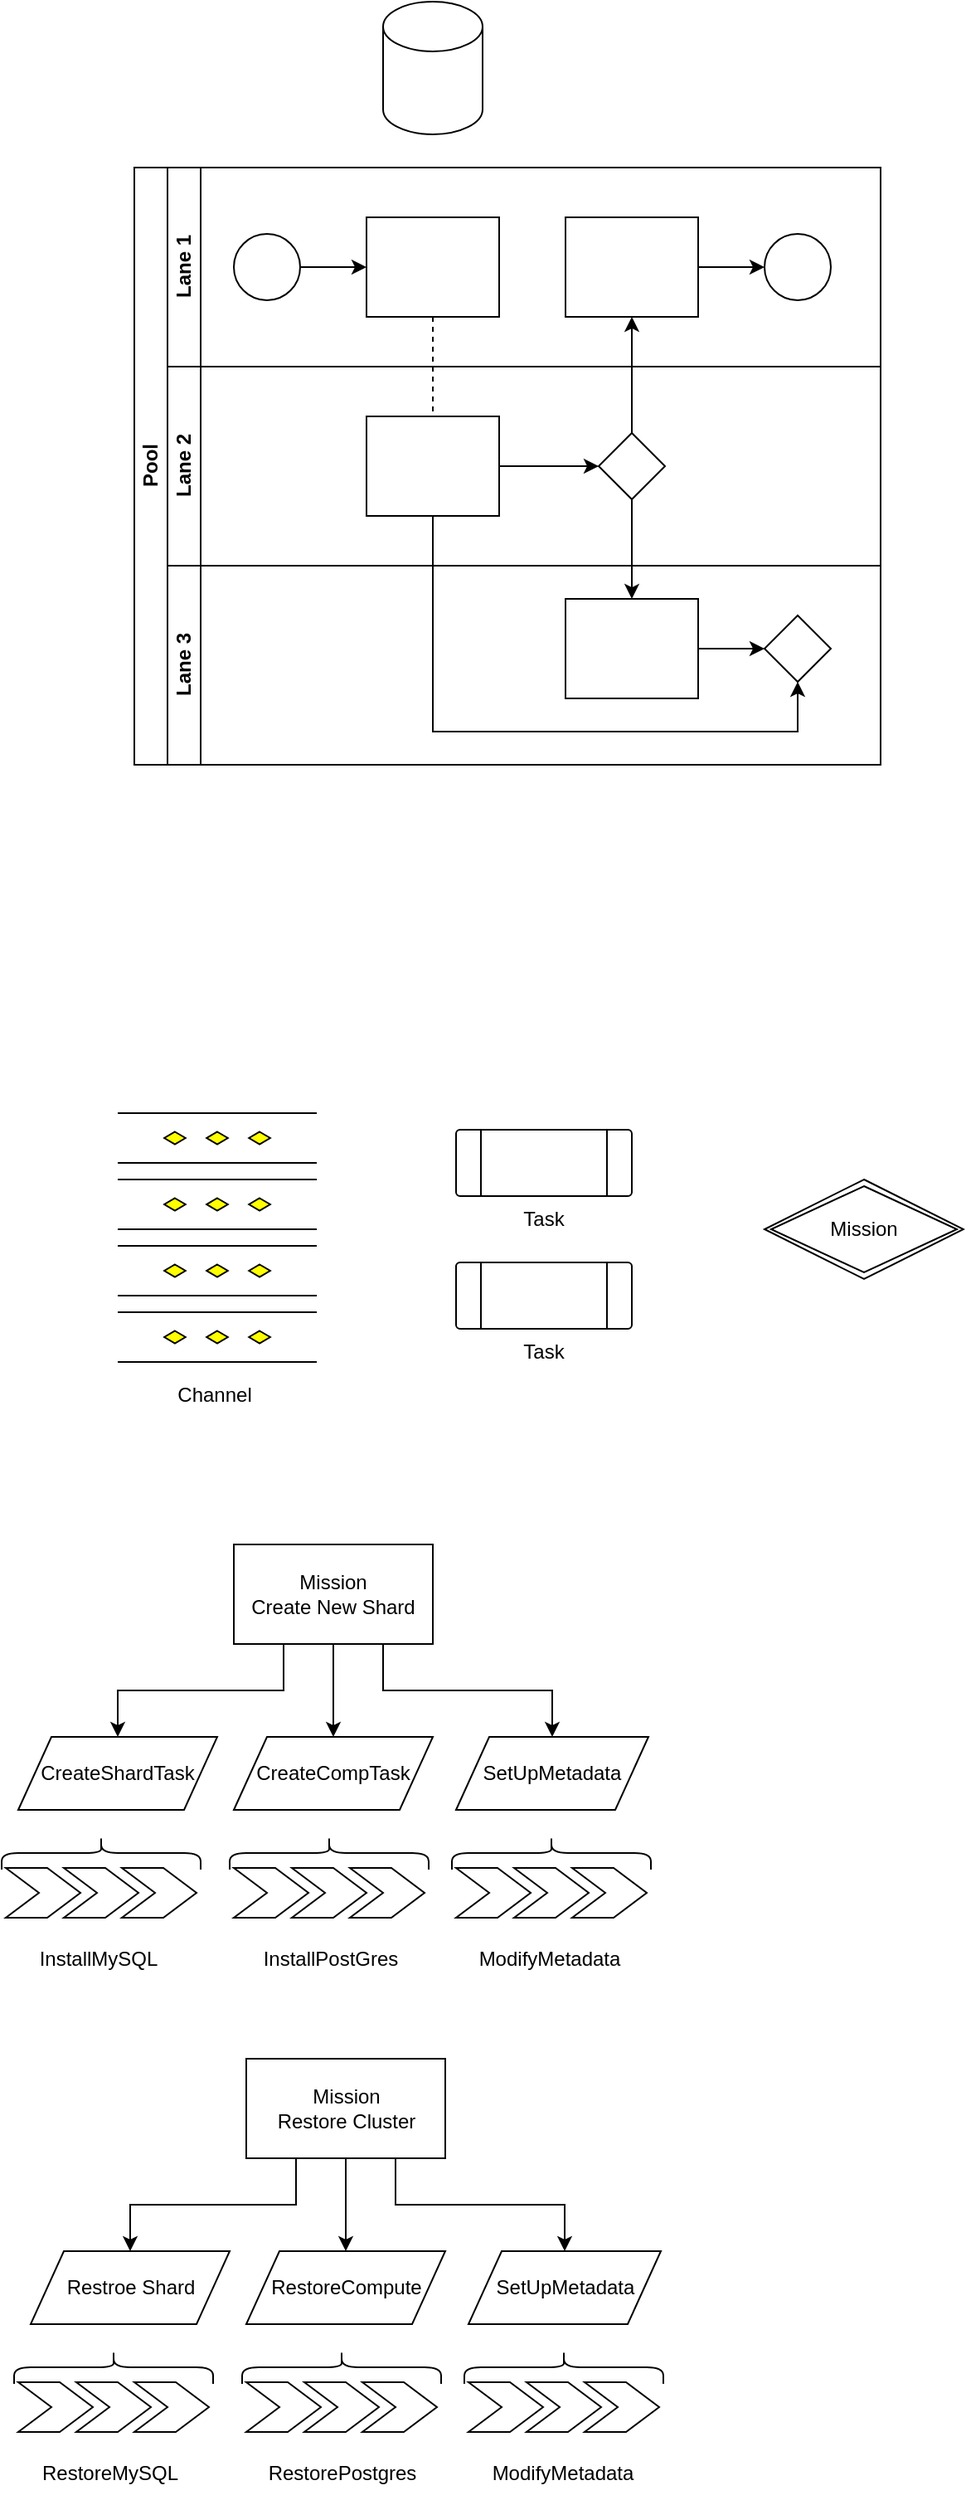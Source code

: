 <mxfile version="20.0.3" type="github">
  <diagram id="prtHgNgQTEPvFCAcTncT" name="Page-1">
    <mxGraphModel dx="1123" dy="866" grid="1" gridSize="10" guides="1" tooltips="1" connect="1" arrows="1" fold="1" page="1" pageScale="1" pageWidth="827" pageHeight="1169" math="0" shadow="0">
      <root>
        <mxCell id="0" />
        <mxCell id="1" parent="0" />
        <mxCell id="dNxyNK7c78bLwvsdeMH5-19" value="Pool" style="swimlane;html=1;childLayout=stackLayout;resizeParent=1;resizeParentMax=0;horizontal=0;startSize=20;horizontalStack=0;" parent="1" vertex="1">
          <mxGeometry x="120" y="120" width="450" height="360" as="geometry" />
        </mxCell>
        <mxCell id="dNxyNK7c78bLwvsdeMH5-27" value="" style="edgeStyle=orthogonalEdgeStyle;rounded=0;orthogonalLoop=1;jettySize=auto;html=1;dashed=1;endArrow=none;endFill=0;" parent="dNxyNK7c78bLwvsdeMH5-19" source="dNxyNK7c78bLwvsdeMH5-24" target="dNxyNK7c78bLwvsdeMH5-26" edge="1">
          <mxGeometry relative="1" as="geometry" />
        </mxCell>
        <mxCell id="dNxyNK7c78bLwvsdeMH5-31" style="edgeStyle=orthogonalEdgeStyle;rounded=0;orthogonalLoop=1;jettySize=auto;html=1;endArrow=classic;endFill=1;" parent="dNxyNK7c78bLwvsdeMH5-19" source="dNxyNK7c78bLwvsdeMH5-28" target="dNxyNK7c78bLwvsdeMH5-30" edge="1">
          <mxGeometry relative="1" as="geometry" />
        </mxCell>
        <mxCell id="dNxyNK7c78bLwvsdeMH5-35" style="edgeStyle=orthogonalEdgeStyle;rounded=0;orthogonalLoop=1;jettySize=auto;html=1;endArrow=classic;endFill=1;" parent="dNxyNK7c78bLwvsdeMH5-19" source="dNxyNK7c78bLwvsdeMH5-28" target="dNxyNK7c78bLwvsdeMH5-34" edge="1">
          <mxGeometry relative="1" as="geometry" />
        </mxCell>
        <mxCell id="dNxyNK7c78bLwvsdeMH5-38" style="edgeStyle=orthogonalEdgeStyle;rounded=0;orthogonalLoop=1;jettySize=auto;html=1;endArrow=classic;endFill=1;" parent="dNxyNK7c78bLwvsdeMH5-19" source="dNxyNK7c78bLwvsdeMH5-26" target="dNxyNK7c78bLwvsdeMH5-36" edge="1">
          <mxGeometry relative="1" as="geometry">
            <Array as="points">
              <mxPoint x="180" y="340" />
              <mxPoint x="400" y="340" />
            </Array>
          </mxGeometry>
        </mxCell>
        <mxCell id="dNxyNK7c78bLwvsdeMH5-20" value="Lane 1" style="swimlane;html=1;startSize=20;horizontal=0;" parent="dNxyNK7c78bLwvsdeMH5-19" vertex="1">
          <mxGeometry x="20" width="430" height="120" as="geometry" />
        </mxCell>
        <mxCell id="dNxyNK7c78bLwvsdeMH5-25" value="" style="edgeStyle=orthogonalEdgeStyle;rounded=0;orthogonalLoop=1;jettySize=auto;html=1;" parent="dNxyNK7c78bLwvsdeMH5-20" source="dNxyNK7c78bLwvsdeMH5-23" target="dNxyNK7c78bLwvsdeMH5-24" edge="1">
          <mxGeometry relative="1" as="geometry" />
        </mxCell>
        <mxCell id="dNxyNK7c78bLwvsdeMH5-23" value="" style="ellipse;whiteSpace=wrap;html=1;" parent="dNxyNK7c78bLwvsdeMH5-20" vertex="1">
          <mxGeometry x="40" y="40" width="40" height="40" as="geometry" />
        </mxCell>
        <mxCell id="dNxyNK7c78bLwvsdeMH5-24" value="" style="rounded=0;whiteSpace=wrap;html=1;fontFamily=Helvetica;fontSize=12;fontColor=#000000;align=center;" parent="dNxyNK7c78bLwvsdeMH5-20" vertex="1">
          <mxGeometry x="120" y="30" width="80" height="60" as="geometry" />
        </mxCell>
        <mxCell id="dNxyNK7c78bLwvsdeMH5-33" value="" style="edgeStyle=orthogonalEdgeStyle;rounded=0;orthogonalLoop=1;jettySize=auto;html=1;endArrow=classic;endFill=1;" parent="dNxyNK7c78bLwvsdeMH5-20" source="dNxyNK7c78bLwvsdeMH5-30" target="dNxyNK7c78bLwvsdeMH5-32" edge="1">
          <mxGeometry relative="1" as="geometry" />
        </mxCell>
        <mxCell id="dNxyNK7c78bLwvsdeMH5-30" value="" style="rounded=0;whiteSpace=wrap;html=1;fontFamily=Helvetica;fontSize=12;fontColor=#000000;align=center;" parent="dNxyNK7c78bLwvsdeMH5-20" vertex="1">
          <mxGeometry x="240" y="30" width="80" height="60" as="geometry" />
        </mxCell>
        <mxCell id="dNxyNK7c78bLwvsdeMH5-32" value="" style="ellipse;whiteSpace=wrap;html=1;" parent="dNxyNK7c78bLwvsdeMH5-20" vertex="1">
          <mxGeometry x="360" y="40" width="40" height="40" as="geometry" />
        </mxCell>
        <mxCell id="dNxyNK7c78bLwvsdeMH5-21" value="Lane 2" style="swimlane;html=1;startSize=20;horizontal=0;" parent="dNxyNK7c78bLwvsdeMH5-19" vertex="1">
          <mxGeometry x="20" y="120" width="430" height="120" as="geometry" />
        </mxCell>
        <mxCell id="dNxyNK7c78bLwvsdeMH5-29" value="" style="edgeStyle=orthogonalEdgeStyle;rounded=0;orthogonalLoop=1;jettySize=auto;html=1;endArrow=classic;endFill=1;" parent="dNxyNK7c78bLwvsdeMH5-21" source="dNxyNK7c78bLwvsdeMH5-26" target="dNxyNK7c78bLwvsdeMH5-28" edge="1">
          <mxGeometry relative="1" as="geometry" />
        </mxCell>
        <mxCell id="dNxyNK7c78bLwvsdeMH5-26" value="" style="rounded=0;whiteSpace=wrap;html=1;fontFamily=Helvetica;fontSize=12;fontColor=#000000;align=center;" parent="dNxyNK7c78bLwvsdeMH5-21" vertex="1">
          <mxGeometry x="120" y="30" width="80" height="60" as="geometry" />
        </mxCell>
        <mxCell id="dNxyNK7c78bLwvsdeMH5-28" value="" style="rhombus;whiteSpace=wrap;html=1;fontFamily=Helvetica;fontSize=12;fontColor=#000000;align=center;" parent="dNxyNK7c78bLwvsdeMH5-21" vertex="1">
          <mxGeometry x="260" y="40" width="40" height="40" as="geometry" />
        </mxCell>
        <mxCell id="dNxyNK7c78bLwvsdeMH5-22" value="Lane 3" style="swimlane;html=1;startSize=20;horizontal=0;" parent="dNxyNK7c78bLwvsdeMH5-19" vertex="1">
          <mxGeometry x="20" y="240" width="430" height="120" as="geometry" />
        </mxCell>
        <mxCell id="dNxyNK7c78bLwvsdeMH5-37" value="" style="edgeStyle=orthogonalEdgeStyle;rounded=0;orthogonalLoop=1;jettySize=auto;html=1;endArrow=classic;endFill=1;" parent="dNxyNK7c78bLwvsdeMH5-22" source="dNxyNK7c78bLwvsdeMH5-34" target="dNxyNK7c78bLwvsdeMH5-36" edge="1">
          <mxGeometry relative="1" as="geometry" />
        </mxCell>
        <mxCell id="dNxyNK7c78bLwvsdeMH5-34" value="" style="rounded=0;whiteSpace=wrap;html=1;fontFamily=Helvetica;fontSize=12;fontColor=#000000;align=center;" parent="dNxyNK7c78bLwvsdeMH5-22" vertex="1">
          <mxGeometry x="240" y="20" width="80" height="60" as="geometry" />
        </mxCell>
        <mxCell id="dNxyNK7c78bLwvsdeMH5-36" value="" style="rhombus;whiteSpace=wrap;html=1;fontFamily=Helvetica;fontSize=12;fontColor=#000000;align=center;" parent="dNxyNK7c78bLwvsdeMH5-22" vertex="1">
          <mxGeometry x="360" y="30" width="40" height="40" as="geometry" />
        </mxCell>
        <mxCell id="k6elhWPCucTJ_Q1FRbf9-1" value="" style="shape=cylinder3;whiteSpace=wrap;html=1;boundedLbl=1;backgroundOutline=1;size=15;" parent="1" vertex="1">
          <mxGeometry x="270" y="20" width="60" height="80" as="geometry" />
        </mxCell>
        <mxCell id="KQ-AOnIlCC4MhgQQMdGl-1" value="" style="verticalLabelPosition=bottom;verticalAlign=top;html=1;shape=mxgraph.flowchart.parallel_mode;pointerEvents=1" parent="1" vertex="1">
          <mxGeometry x="110" y="690" width="120" height="30" as="geometry" />
        </mxCell>
        <mxCell id="KQ-AOnIlCC4MhgQQMdGl-3" value="" style="verticalLabelPosition=bottom;verticalAlign=top;html=1;shape=mxgraph.flowchart.parallel_mode;pointerEvents=1" parent="1" vertex="1">
          <mxGeometry x="110" y="730" width="120" height="30" as="geometry" />
        </mxCell>
        <mxCell id="KQ-AOnIlCC4MhgQQMdGl-4" value="" style="verticalLabelPosition=bottom;verticalAlign=top;html=1;shape=mxgraph.flowchart.parallel_mode;pointerEvents=1" parent="1" vertex="1">
          <mxGeometry x="110" y="770" width="120" height="30" as="geometry" />
        </mxCell>
        <mxCell id="KQ-AOnIlCC4MhgQQMdGl-5" value="" style="verticalLabelPosition=bottom;verticalAlign=top;html=1;shape=mxgraph.flowchart.parallel_mode;pointerEvents=1" parent="1" vertex="1">
          <mxGeometry x="110" y="810" width="120" height="30" as="geometry" />
        </mxCell>
        <mxCell id="KQ-AOnIlCC4MhgQQMdGl-6" value="Task" style="verticalLabelPosition=bottom;verticalAlign=top;html=1;shape=process;whiteSpace=wrap;rounded=1;size=0.14;arcSize=6;" parent="1" vertex="1">
          <mxGeometry x="314" y="700" width="106" height="40" as="geometry" />
        </mxCell>
        <mxCell id="KQ-AOnIlCC4MhgQQMdGl-7" value="Task" style="verticalLabelPosition=bottom;verticalAlign=top;html=1;shape=process;whiteSpace=wrap;rounded=1;size=0.14;arcSize=6;" parent="1" vertex="1">
          <mxGeometry x="314" y="780" width="106" height="40" as="geometry" />
        </mxCell>
        <mxCell id="KQ-AOnIlCC4MhgQQMdGl-8" value="Mission" style="shape=rhombus;double=1;perimeter=rhombusPerimeter;whiteSpace=wrap;html=1;align=center;" parent="1" vertex="1">
          <mxGeometry x="500" y="730" width="120" height="60" as="geometry" />
        </mxCell>
        <mxCell id="KQ-AOnIlCC4MhgQQMdGl-9" value="Channel" style="text;html=1;align=center;verticalAlign=middle;resizable=0;points=[];autosize=1;strokeColor=none;fillColor=none;" parent="1" vertex="1">
          <mxGeometry x="133" y="845" width="70" height="30" as="geometry" />
        </mxCell>
        <mxCell id="fA9q8e-dh3DAiv0axQja-4" style="edgeStyle=orthogonalEdgeStyle;rounded=0;orthogonalLoop=1;jettySize=auto;html=1;exitX=0.25;exitY=1;exitDx=0;exitDy=0;entryX=0.5;entryY=0;entryDx=0;entryDy=0;" edge="1" parent="1" source="fA9q8e-dh3DAiv0axQja-2" target="fA9q8e-dh3DAiv0axQja-3">
          <mxGeometry relative="1" as="geometry" />
        </mxCell>
        <mxCell id="fA9q8e-dh3DAiv0axQja-6" style="edgeStyle=orthogonalEdgeStyle;rounded=0;orthogonalLoop=1;jettySize=auto;html=1;exitX=0.5;exitY=1;exitDx=0;exitDy=0;" edge="1" parent="1" source="fA9q8e-dh3DAiv0axQja-2" target="fA9q8e-dh3DAiv0axQja-5">
          <mxGeometry relative="1" as="geometry" />
        </mxCell>
        <mxCell id="fA9q8e-dh3DAiv0axQja-8" style="edgeStyle=orthogonalEdgeStyle;rounded=0;orthogonalLoop=1;jettySize=auto;html=1;exitX=0.75;exitY=1;exitDx=0;exitDy=0;entryX=0.5;entryY=0;entryDx=0;entryDy=0;" edge="1" parent="1" source="fA9q8e-dh3DAiv0axQja-2" target="fA9q8e-dh3DAiv0axQja-7">
          <mxGeometry relative="1" as="geometry" />
        </mxCell>
        <mxCell id="fA9q8e-dh3DAiv0axQja-2" value="Mission&lt;br&gt;Create New Shard" style="rounded=0;whiteSpace=wrap;html=1;" vertex="1" parent="1">
          <mxGeometry x="180" y="950" width="120" height="60" as="geometry" />
        </mxCell>
        <mxCell id="fA9q8e-dh3DAiv0axQja-3" value="CreateShardTask" style="shape=parallelogram;perimeter=parallelogramPerimeter;whiteSpace=wrap;html=1;fixedSize=1;" vertex="1" parent="1">
          <mxGeometry x="50" y="1066" width="120" height="44" as="geometry" />
        </mxCell>
        <mxCell id="fA9q8e-dh3DAiv0axQja-5" value="CreateCompTask" style="shape=parallelogram;perimeter=parallelogramPerimeter;whiteSpace=wrap;html=1;fixedSize=1;" vertex="1" parent="1">
          <mxGeometry x="180" y="1066" width="120" height="44" as="geometry" />
        </mxCell>
        <mxCell id="fA9q8e-dh3DAiv0axQja-7" value="SetUpMetadata" style="shape=parallelogram;perimeter=parallelogramPerimeter;whiteSpace=wrap;html=1;fixedSize=1;" vertex="1" parent="1">
          <mxGeometry x="314" y="1066" width="116" height="44" as="geometry" />
        </mxCell>
        <mxCell id="fA9q8e-dh3DAiv0axQja-9" value="" style="shape=step;perimeter=stepPerimeter;whiteSpace=wrap;html=1;fixedSize=1;" vertex="1" parent="1">
          <mxGeometry x="42.5" y="1145" width="45" height="30" as="geometry" />
        </mxCell>
        <mxCell id="fA9q8e-dh3DAiv0axQja-11" value="" style="shape=step;perimeter=stepPerimeter;whiteSpace=wrap;html=1;fixedSize=1;" vertex="1" parent="1">
          <mxGeometry x="77.5" y="1145" width="45" height="30" as="geometry" />
        </mxCell>
        <mxCell id="fA9q8e-dh3DAiv0axQja-12" value="" style="shape=step;perimeter=stepPerimeter;whiteSpace=wrap;html=1;fixedSize=1;" vertex="1" parent="1">
          <mxGeometry x="112.5" y="1145" width="45" height="30" as="geometry" />
        </mxCell>
        <mxCell id="fA9q8e-dh3DAiv0axQja-13" value="" style="shape=curlyBracket;whiteSpace=wrap;html=1;rounded=1;rotation=90;" vertex="1" parent="1">
          <mxGeometry x="90" y="1076" width="20" height="120" as="geometry" />
        </mxCell>
        <mxCell id="fA9q8e-dh3DAiv0axQja-14" value="" style="shape=step;perimeter=stepPerimeter;whiteSpace=wrap;html=1;fixedSize=1;" vertex="1" parent="1">
          <mxGeometry x="180" y="1145" width="45" height="30" as="geometry" />
        </mxCell>
        <mxCell id="fA9q8e-dh3DAiv0axQja-15" value="" style="shape=step;perimeter=stepPerimeter;whiteSpace=wrap;html=1;fixedSize=1;" vertex="1" parent="1">
          <mxGeometry x="215" y="1145" width="45" height="30" as="geometry" />
        </mxCell>
        <mxCell id="fA9q8e-dh3DAiv0axQja-16" value="" style="shape=step;perimeter=stepPerimeter;whiteSpace=wrap;html=1;fixedSize=1;" vertex="1" parent="1">
          <mxGeometry x="250" y="1145" width="45" height="30" as="geometry" />
        </mxCell>
        <mxCell id="fA9q8e-dh3DAiv0axQja-17" value="" style="shape=curlyBracket;whiteSpace=wrap;html=1;rounded=1;rotation=90;" vertex="1" parent="1">
          <mxGeometry x="227.5" y="1076" width="20" height="120" as="geometry" />
        </mxCell>
        <mxCell id="fA9q8e-dh3DAiv0axQja-18" value="" style="shape=step;perimeter=stepPerimeter;whiteSpace=wrap;html=1;fixedSize=1;" vertex="1" parent="1">
          <mxGeometry x="314" y="1145" width="45" height="30" as="geometry" />
        </mxCell>
        <mxCell id="fA9q8e-dh3DAiv0axQja-19" value="" style="shape=step;perimeter=stepPerimeter;whiteSpace=wrap;html=1;fixedSize=1;" vertex="1" parent="1">
          <mxGeometry x="349" y="1145" width="45" height="30" as="geometry" />
        </mxCell>
        <mxCell id="fA9q8e-dh3DAiv0axQja-20" value="" style="shape=step;perimeter=stepPerimeter;whiteSpace=wrap;html=1;fixedSize=1;" vertex="1" parent="1">
          <mxGeometry x="384" y="1145" width="45" height="30" as="geometry" />
        </mxCell>
        <mxCell id="fA9q8e-dh3DAiv0axQja-21" value="" style="shape=curlyBracket;whiteSpace=wrap;html=1;rounded=1;rotation=90;" vertex="1" parent="1">
          <mxGeometry x="361.5" y="1076" width="20" height="120" as="geometry" />
        </mxCell>
        <mxCell id="fA9q8e-dh3DAiv0axQja-23" value="InstallMySQL" style="text;html=1;resizable=0;autosize=1;align=center;verticalAlign=middle;points=[];fillColor=none;strokeColor=none;rounded=0;" vertex="1" parent="1">
          <mxGeometry x="52.5" y="1185" width="90" height="30" as="geometry" />
        </mxCell>
        <mxCell id="fA9q8e-dh3DAiv0axQja-24" value="InstallPostGres" style="text;html=1;resizable=0;autosize=1;align=center;verticalAlign=middle;points=[];fillColor=none;strokeColor=none;rounded=0;" vertex="1" parent="1">
          <mxGeometry x="187.5" y="1185" width="100" height="30" as="geometry" />
        </mxCell>
        <mxCell id="fA9q8e-dh3DAiv0axQja-25" value="ModifyMetadata" style="text;html=1;resizable=0;autosize=1;align=center;verticalAlign=middle;points=[];fillColor=none;strokeColor=none;rounded=0;" vertex="1" parent="1">
          <mxGeometry x="315" y="1185" width="110" height="30" as="geometry" />
        </mxCell>
        <mxCell id="fA9q8e-dh3DAiv0axQja-26" style="edgeStyle=orthogonalEdgeStyle;rounded=0;orthogonalLoop=1;jettySize=auto;html=1;exitX=0.25;exitY=1;exitDx=0;exitDy=0;entryX=0.5;entryY=0;entryDx=0;entryDy=0;" edge="1" parent="1" source="fA9q8e-dh3DAiv0axQja-29" target="fA9q8e-dh3DAiv0axQja-30">
          <mxGeometry relative="1" as="geometry" />
        </mxCell>
        <mxCell id="fA9q8e-dh3DAiv0axQja-27" style="edgeStyle=orthogonalEdgeStyle;rounded=0;orthogonalLoop=1;jettySize=auto;html=1;exitX=0.5;exitY=1;exitDx=0;exitDy=0;" edge="1" parent="1" source="fA9q8e-dh3DAiv0axQja-29" target="fA9q8e-dh3DAiv0axQja-31">
          <mxGeometry relative="1" as="geometry" />
        </mxCell>
        <mxCell id="fA9q8e-dh3DAiv0axQja-28" style="edgeStyle=orthogonalEdgeStyle;rounded=0;orthogonalLoop=1;jettySize=auto;html=1;exitX=0.75;exitY=1;exitDx=0;exitDy=0;entryX=0.5;entryY=0;entryDx=0;entryDy=0;" edge="1" parent="1" source="fA9q8e-dh3DAiv0axQja-29" target="fA9q8e-dh3DAiv0axQja-32">
          <mxGeometry relative="1" as="geometry" />
        </mxCell>
        <mxCell id="fA9q8e-dh3DAiv0axQja-29" value="Mission&lt;br&gt;Restore Cluster" style="rounded=0;whiteSpace=wrap;html=1;" vertex="1" parent="1">
          <mxGeometry x="187.5" y="1260" width="120" height="60" as="geometry" />
        </mxCell>
        <mxCell id="fA9q8e-dh3DAiv0axQja-30" value="Restroe Shard" style="shape=parallelogram;perimeter=parallelogramPerimeter;whiteSpace=wrap;html=1;fixedSize=1;" vertex="1" parent="1">
          <mxGeometry x="57.5" y="1376" width="120" height="44" as="geometry" />
        </mxCell>
        <mxCell id="fA9q8e-dh3DAiv0axQja-31" value="RestoreCompute" style="shape=parallelogram;perimeter=parallelogramPerimeter;whiteSpace=wrap;html=1;fixedSize=1;" vertex="1" parent="1">
          <mxGeometry x="187.5" y="1376" width="120" height="44" as="geometry" />
        </mxCell>
        <mxCell id="fA9q8e-dh3DAiv0axQja-32" value="SetUpMetadata" style="shape=parallelogram;perimeter=parallelogramPerimeter;whiteSpace=wrap;html=1;fixedSize=1;" vertex="1" parent="1">
          <mxGeometry x="321.5" y="1376" width="116" height="44" as="geometry" />
        </mxCell>
        <mxCell id="fA9q8e-dh3DAiv0axQja-33" value="" style="shape=step;perimeter=stepPerimeter;whiteSpace=wrap;html=1;fixedSize=1;" vertex="1" parent="1">
          <mxGeometry x="50" y="1455" width="45" height="30" as="geometry" />
        </mxCell>
        <mxCell id="fA9q8e-dh3DAiv0axQja-34" value="" style="shape=step;perimeter=stepPerimeter;whiteSpace=wrap;html=1;fixedSize=1;" vertex="1" parent="1">
          <mxGeometry x="85" y="1455" width="45" height="30" as="geometry" />
        </mxCell>
        <mxCell id="fA9q8e-dh3DAiv0axQja-35" value="" style="shape=step;perimeter=stepPerimeter;whiteSpace=wrap;html=1;fixedSize=1;" vertex="1" parent="1">
          <mxGeometry x="120" y="1455" width="45" height="30" as="geometry" />
        </mxCell>
        <mxCell id="fA9q8e-dh3DAiv0axQja-36" value="" style="shape=curlyBracket;whiteSpace=wrap;html=1;rounded=1;rotation=90;" vertex="1" parent="1">
          <mxGeometry x="97.5" y="1386" width="20" height="120" as="geometry" />
        </mxCell>
        <mxCell id="fA9q8e-dh3DAiv0axQja-37" value="" style="shape=step;perimeter=stepPerimeter;whiteSpace=wrap;html=1;fixedSize=1;" vertex="1" parent="1">
          <mxGeometry x="187.5" y="1455" width="45" height="30" as="geometry" />
        </mxCell>
        <mxCell id="fA9q8e-dh3DAiv0axQja-38" value="" style="shape=step;perimeter=stepPerimeter;whiteSpace=wrap;html=1;fixedSize=1;" vertex="1" parent="1">
          <mxGeometry x="222.5" y="1455" width="45" height="30" as="geometry" />
        </mxCell>
        <mxCell id="fA9q8e-dh3DAiv0axQja-39" value="" style="shape=step;perimeter=stepPerimeter;whiteSpace=wrap;html=1;fixedSize=1;" vertex="1" parent="1">
          <mxGeometry x="257.5" y="1455" width="45" height="30" as="geometry" />
        </mxCell>
        <mxCell id="fA9q8e-dh3DAiv0axQja-40" value="" style="shape=curlyBracket;whiteSpace=wrap;html=1;rounded=1;rotation=90;" vertex="1" parent="1">
          <mxGeometry x="235" y="1386" width="20" height="120" as="geometry" />
        </mxCell>
        <mxCell id="fA9q8e-dh3DAiv0axQja-41" value="" style="shape=step;perimeter=stepPerimeter;whiteSpace=wrap;html=1;fixedSize=1;" vertex="1" parent="1">
          <mxGeometry x="321.5" y="1455" width="45" height="30" as="geometry" />
        </mxCell>
        <mxCell id="fA9q8e-dh3DAiv0axQja-42" value="" style="shape=step;perimeter=stepPerimeter;whiteSpace=wrap;html=1;fixedSize=1;" vertex="1" parent="1">
          <mxGeometry x="356.5" y="1455" width="45" height="30" as="geometry" />
        </mxCell>
        <mxCell id="fA9q8e-dh3DAiv0axQja-43" value="" style="shape=step;perimeter=stepPerimeter;whiteSpace=wrap;html=1;fixedSize=1;" vertex="1" parent="1">
          <mxGeometry x="391.5" y="1455" width="45" height="30" as="geometry" />
        </mxCell>
        <mxCell id="fA9q8e-dh3DAiv0axQja-44" value="" style="shape=curlyBracket;whiteSpace=wrap;html=1;rounded=1;rotation=90;" vertex="1" parent="1">
          <mxGeometry x="369" y="1386" width="20" height="120" as="geometry" />
        </mxCell>
        <mxCell id="fA9q8e-dh3DAiv0axQja-45" value="RestoreMySQL" style="text;html=1;resizable=0;autosize=1;align=center;verticalAlign=middle;points=[];fillColor=none;strokeColor=none;rounded=0;" vertex="1" parent="1">
          <mxGeometry x="50" y="1495" width="110" height="30" as="geometry" />
        </mxCell>
        <mxCell id="fA9q8e-dh3DAiv0axQja-46" value="RestorePostgres" style="text;html=1;resizable=0;autosize=1;align=center;verticalAlign=middle;points=[];fillColor=none;strokeColor=none;rounded=0;" vertex="1" parent="1">
          <mxGeometry x="190" y="1495" width="110" height="30" as="geometry" />
        </mxCell>
        <mxCell id="fA9q8e-dh3DAiv0axQja-47" value="ModifyMetadata" style="text;html=1;resizable=0;autosize=1;align=center;verticalAlign=middle;points=[];fillColor=none;strokeColor=none;rounded=0;" vertex="1" parent="1">
          <mxGeometry x="322.5" y="1495" width="110" height="30" as="geometry" />
        </mxCell>
      </root>
    </mxGraphModel>
  </diagram>
</mxfile>
